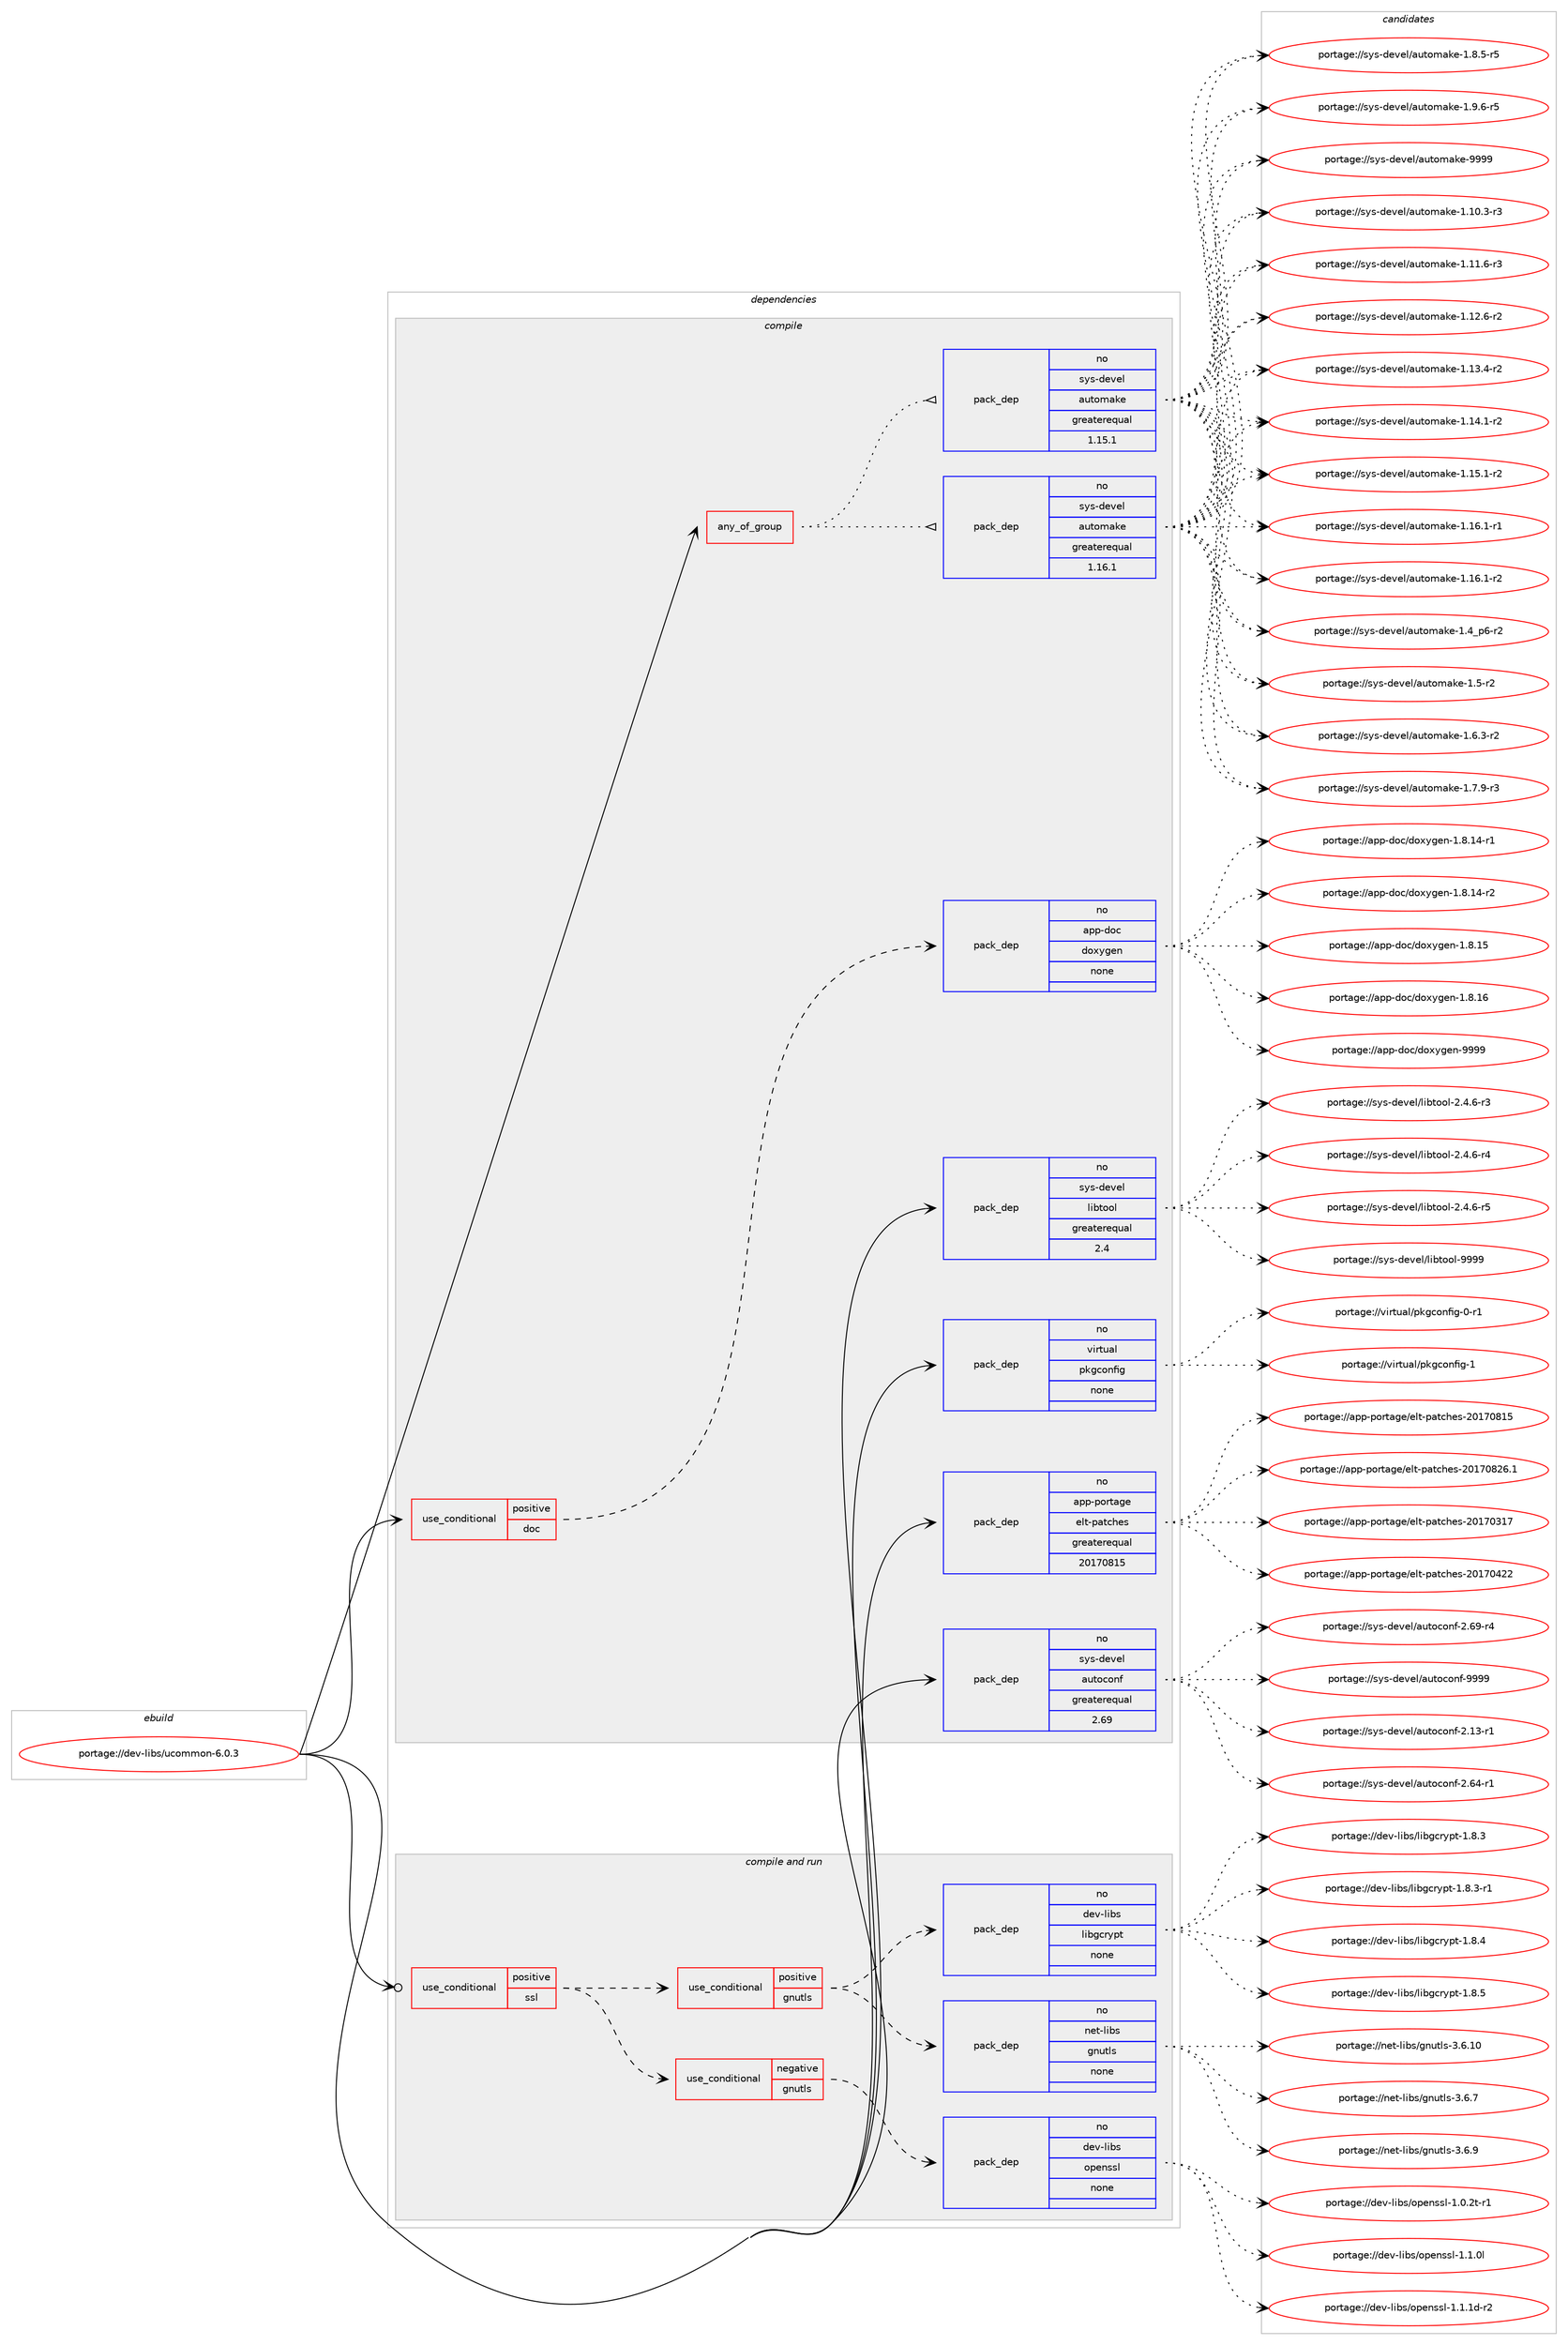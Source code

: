 digraph prolog {

# *************
# Graph options
# *************

newrank=true;
concentrate=true;
compound=true;
graph [rankdir=LR,fontname=Helvetica,fontsize=10,ranksep=1.5];#, ranksep=2.5, nodesep=0.2];
edge  [arrowhead=vee];
node  [fontname=Helvetica,fontsize=10];

# **********
# The ebuild
# **********

subgraph cluster_leftcol {
color=gray;
rank=same;
label=<<i>ebuild</i>>;
id [label="portage://dev-libs/ucommon-6.0.3", color=red, width=4, href="../dev-libs/ucommon-6.0.3.svg"];
}

# ****************
# The dependencies
# ****************

subgraph cluster_midcol {
color=gray;
label=<<i>dependencies</i>>;
subgraph cluster_compile {
fillcolor="#eeeeee";
style=filled;
label=<<i>compile</i>>;
subgraph any3059 {
dependency104140 [label=<<TABLE BORDER="0" CELLBORDER="1" CELLSPACING="0" CELLPADDING="4"><TR><TD CELLPADDING="10">any_of_group</TD></TR></TABLE>>, shape=none, color=red];subgraph pack79139 {
dependency104141 [label=<<TABLE BORDER="0" CELLBORDER="1" CELLSPACING="0" CELLPADDING="4" WIDTH="220"><TR><TD ROWSPAN="6" CELLPADDING="30">pack_dep</TD></TR><TR><TD WIDTH="110">no</TD></TR><TR><TD>sys-devel</TD></TR><TR><TD>automake</TD></TR><TR><TD>greaterequal</TD></TR><TR><TD>1.16.1</TD></TR></TABLE>>, shape=none, color=blue];
}
dependency104140:e -> dependency104141:w [weight=20,style="dotted",arrowhead="oinv"];
subgraph pack79140 {
dependency104142 [label=<<TABLE BORDER="0" CELLBORDER="1" CELLSPACING="0" CELLPADDING="4" WIDTH="220"><TR><TD ROWSPAN="6" CELLPADDING="30">pack_dep</TD></TR><TR><TD WIDTH="110">no</TD></TR><TR><TD>sys-devel</TD></TR><TR><TD>automake</TD></TR><TR><TD>greaterequal</TD></TR><TR><TD>1.15.1</TD></TR></TABLE>>, shape=none, color=blue];
}
dependency104140:e -> dependency104142:w [weight=20,style="dotted",arrowhead="oinv"];
}
id:e -> dependency104140:w [weight=20,style="solid",arrowhead="vee"];
subgraph cond21883 {
dependency104143 [label=<<TABLE BORDER="0" CELLBORDER="1" CELLSPACING="0" CELLPADDING="4"><TR><TD ROWSPAN="3" CELLPADDING="10">use_conditional</TD></TR><TR><TD>positive</TD></TR><TR><TD>doc</TD></TR></TABLE>>, shape=none, color=red];
subgraph pack79141 {
dependency104144 [label=<<TABLE BORDER="0" CELLBORDER="1" CELLSPACING="0" CELLPADDING="4" WIDTH="220"><TR><TD ROWSPAN="6" CELLPADDING="30">pack_dep</TD></TR><TR><TD WIDTH="110">no</TD></TR><TR><TD>app-doc</TD></TR><TR><TD>doxygen</TD></TR><TR><TD>none</TD></TR><TR><TD></TD></TR></TABLE>>, shape=none, color=blue];
}
dependency104143:e -> dependency104144:w [weight=20,style="dashed",arrowhead="vee"];
}
id:e -> dependency104143:w [weight=20,style="solid",arrowhead="vee"];
subgraph pack79142 {
dependency104145 [label=<<TABLE BORDER="0" CELLBORDER="1" CELLSPACING="0" CELLPADDING="4" WIDTH="220"><TR><TD ROWSPAN="6" CELLPADDING="30">pack_dep</TD></TR><TR><TD WIDTH="110">no</TD></TR><TR><TD>app-portage</TD></TR><TR><TD>elt-patches</TD></TR><TR><TD>greaterequal</TD></TR><TR><TD>20170815</TD></TR></TABLE>>, shape=none, color=blue];
}
id:e -> dependency104145:w [weight=20,style="solid",arrowhead="vee"];
subgraph pack79143 {
dependency104146 [label=<<TABLE BORDER="0" CELLBORDER="1" CELLSPACING="0" CELLPADDING="4" WIDTH="220"><TR><TD ROWSPAN="6" CELLPADDING="30">pack_dep</TD></TR><TR><TD WIDTH="110">no</TD></TR><TR><TD>sys-devel</TD></TR><TR><TD>autoconf</TD></TR><TR><TD>greaterequal</TD></TR><TR><TD>2.69</TD></TR></TABLE>>, shape=none, color=blue];
}
id:e -> dependency104146:w [weight=20,style="solid",arrowhead="vee"];
subgraph pack79144 {
dependency104147 [label=<<TABLE BORDER="0" CELLBORDER="1" CELLSPACING="0" CELLPADDING="4" WIDTH="220"><TR><TD ROWSPAN="6" CELLPADDING="30">pack_dep</TD></TR><TR><TD WIDTH="110">no</TD></TR><TR><TD>sys-devel</TD></TR><TR><TD>libtool</TD></TR><TR><TD>greaterequal</TD></TR><TR><TD>2.4</TD></TR></TABLE>>, shape=none, color=blue];
}
id:e -> dependency104147:w [weight=20,style="solid",arrowhead="vee"];
subgraph pack79145 {
dependency104148 [label=<<TABLE BORDER="0" CELLBORDER="1" CELLSPACING="0" CELLPADDING="4" WIDTH="220"><TR><TD ROWSPAN="6" CELLPADDING="30">pack_dep</TD></TR><TR><TD WIDTH="110">no</TD></TR><TR><TD>virtual</TD></TR><TR><TD>pkgconfig</TD></TR><TR><TD>none</TD></TR><TR><TD></TD></TR></TABLE>>, shape=none, color=blue];
}
id:e -> dependency104148:w [weight=20,style="solid",arrowhead="vee"];
}
subgraph cluster_compileandrun {
fillcolor="#eeeeee";
style=filled;
label=<<i>compile and run</i>>;
subgraph cond21884 {
dependency104149 [label=<<TABLE BORDER="0" CELLBORDER="1" CELLSPACING="0" CELLPADDING="4"><TR><TD ROWSPAN="3" CELLPADDING="10">use_conditional</TD></TR><TR><TD>positive</TD></TR><TR><TD>ssl</TD></TR></TABLE>>, shape=none, color=red];
subgraph cond21885 {
dependency104150 [label=<<TABLE BORDER="0" CELLBORDER="1" CELLSPACING="0" CELLPADDING="4"><TR><TD ROWSPAN="3" CELLPADDING="10">use_conditional</TD></TR><TR><TD>negative</TD></TR><TR><TD>gnutls</TD></TR></TABLE>>, shape=none, color=red];
subgraph pack79146 {
dependency104151 [label=<<TABLE BORDER="0" CELLBORDER="1" CELLSPACING="0" CELLPADDING="4" WIDTH="220"><TR><TD ROWSPAN="6" CELLPADDING="30">pack_dep</TD></TR><TR><TD WIDTH="110">no</TD></TR><TR><TD>dev-libs</TD></TR><TR><TD>openssl</TD></TR><TR><TD>none</TD></TR><TR><TD></TD></TR></TABLE>>, shape=none, color=blue];
}
dependency104150:e -> dependency104151:w [weight=20,style="dashed",arrowhead="vee"];
}
dependency104149:e -> dependency104150:w [weight=20,style="dashed",arrowhead="vee"];
subgraph cond21886 {
dependency104152 [label=<<TABLE BORDER="0" CELLBORDER="1" CELLSPACING="0" CELLPADDING="4"><TR><TD ROWSPAN="3" CELLPADDING="10">use_conditional</TD></TR><TR><TD>positive</TD></TR><TR><TD>gnutls</TD></TR></TABLE>>, shape=none, color=red];
subgraph pack79147 {
dependency104153 [label=<<TABLE BORDER="0" CELLBORDER="1" CELLSPACING="0" CELLPADDING="4" WIDTH="220"><TR><TD ROWSPAN="6" CELLPADDING="30">pack_dep</TD></TR><TR><TD WIDTH="110">no</TD></TR><TR><TD>net-libs</TD></TR><TR><TD>gnutls</TD></TR><TR><TD>none</TD></TR><TR><TD></TD></TR></TABLE>>, shape=none, color=blue];
}
dependency104152:e -> dependency104153:w [weight=20,style="dashed",arrowhead="vee"];
subgraph pack79148 {
dependency104154 [label=<<TABLE BORDER="0" CELLBORDER="1" CELLSPACING="0" CELLPADDING="4" WIDTH="220"><TR><TD ROWSPAN="6" CELLPADDING="30">pack_dep</TD></TR><TR><TD WIDTH="110">no</TD></TR><TR><TD>dev-libs</TD></TR><TR><TD>libgcrypt</TD></TR><TR><TD>none</TD></TR><TR><TD></TD></TR></TABLE>>, shape=none, color=blue];
}
dependency104152:e -> dependency104154:w [weight=20,style="dashed",arrowhead="vee"];
}
dependency104149:e -> dependency104152:w [weight=20,style="dashed",arrowhead="vee"];
}
id:e -> dependency104149:w [weight=20,style="solid",arrowhead="odotvee"];
}
subgraph cluster_run {
fillcolor="#eeeeee";
style=filled;
label=<<i>run</i>>;
}
}

# **************
# The candidates
# **************

subgraph cluster_choices {
rank=same;
color=gray;
label=<<i>candidates</i>>;

subgraph choice79139 {
color=black;
nodesep=1;
choiceportage11512111545100101118101108479711711611110997107101454946494846514511451 [label="portage://sys-devel/automake-1.10.3-r3", color=red, width=4,href="../sys-devel/automake-1.10.3-r3.svg"];
choiceportage11512111545100101118101108479711711611110997107101454946494946544511451 [label="portage://sys-devel/automake-1.11.6-r3", color=red, width=4,href="../sys-devel/automake-1.11.6-r3.svg"];
choiceportage11512111545100101118101108479711711611110997107101454946495046544511450 [label="portage://sys-devel/automake-1.12.6-r2", color=red, width=4,href="../sys-devel/automake-1.12.6-r2.svg"];
choiceportage11512111545100101118101108479711711611110997107101454946495146524511450 [label="portage://sys-devel/automake-1.13.4-r2", color=red, width=4,href="../sys-devel/automake-1.13.4-r2.svg"];
choiceportage11512111545100101118101108479711711611110997107101454946495246494511450 [label="portage://sys-devel/automake-1.14.1-r2", color=red, width=4,href="../sys-devel/automake-1.14.1-r2.svg"];
choiceportage11512111545100101118101108479711711611110997107101454946495346494511450 [label="portage://sys-devel/automake-1.15.1-r2", color=red, width=4,href="../sys-devel/automake-1.15.1-r2.svg"];
choiceportage11512111545100101118101108479711711611110997107101454946495446494511449 [label="portage://sys-devel/automake-1.16.1-r1", color=red, width=4,href="../sys-devel/automake-1.16.1-r1.svg"];
choiceportage11512111545100101118101108479711711611110997107101454946495446494511450 [label="portage://sys-devel/automake-1.16.1-r2", color=red, width=4,href="../sys-devel/automake-1.16.1-r2.svg"];
choiceportage115121115451001011181011084797117116111109971071014549465295112544511450 [label="portage://sys-devel/automake-1.4_p6-r2", color=red, width=4,href="../sys-devel/automake-1.4_p6-r2.svg"];
choiceportage11512111545100101118101108479711711611110997107101454946534511450 [label="portage://sys-devel/automake-1.5-r2", color=red, width=4,href="../sys-devel/automake-1.5-r2.svg"];
choiceportage115121115451001011181011084797117116111109971071014549465446514511450 [label="portage://sys-devel/automake-1.6.3-r2", color=red, width=4,href="../sys-devel/automake-1.6.3-r2.svg"];
choiceportage115121115451001011181011084797117116111109971071014549465546574511451 [label="portage://sys-devel/automake-1.7.9-r3", color=red, width=4,href="../sys-devel/automake-1.7.9-r3.svg"];
choiceportage115121115451001011181011084797117116111109971071014549465646534511453 [label="portage://sys-devel/automake-1.8.5-r5", color=red, width=4,href="../sys-devel/automake-1.8.5-r5.svg"];
choiceportage115121115451001011181011084797117116111109971071014549465746544511453 [label="portage://sys-devel/automake-1.9.6-r5", color=red, width=4,href="../sys-devel/automake-1.9.6-r5.svg"];
choiceportage115121115451001011181011084797117116111109971071014557575757 [label="portage://sys-devel/automake-9999", color=red, width=4,href="../sys-devel/automake-9999.svg"];
dependency104141:e -> choiceportage11512111545100101118101108479711711611110997107101454946494846514511451:w [style=dotted,weight="100"];
dependency104141:e -> choiceportage11512111545100101118101108479711711611110997107101454946494946544511451:w [style=dotted,weight="100"];
dependency104141:e -> choiceportage11512111545100101118101108479711711611110997107101454946495046544511450:w [style=dotted,weight="100"];
dependency104141:e -> choiceportage11512111545100101118101108479711711611110997107101454946495146524511450:w [style=dotted,weight="100"];
dependency104141:e -> choiceportage11512111545100101118101108479711711611110997107101454946495246494511450:w [style=dotted,weight="100"];
dependency104141:e -> choiceportage11512111545100101118101108479711711611110997107101454946495346494511450:w [style=dotted,weight="100"];
dependency104141:e -> choiceportage11512111545100101118101108479711711611110997107101454946495446494511449:w [style=dotted,weight="100"];
dependency104141:e -> choiceportage11512111545100101118101108479711711611110997107101454946495446494511450:w [style=dotted,weight="100"];
dependency104141:e -> choiceportage115121115451001011181011084797117116111109971071014549465295112544511450:w [style=dotted,weight="100"];
dependency104141:e -> choiceportage11512111545100101118101108479711711611110997107101454946534511450:w [style=dotted,weight="100"];
dependency104141:e -> choiceportage115121115451001011181011084797117116111109971071014549465446514511450:w [style=dotted,weight="100"];
dependency104141:e -> choiceportage115121115451001011181011084797117116111109971071014549465546574511451:w [style=dotted,weight="100"];
dependency104141:e -> choiceportage115121115451001011181011084797117116111109971071014549465646534511453:w [style=dotted,weight="100"];
dependency104141:e -> choiceportage115121115451001011181011084797117116111109971071014549465746544511453:w [style=dotted,weight="100"];
dependency104141:e -> choiceportage115121115451001011181011084797117116111109971071014557575757:w [style=dotted,weight="100"];
}
subgraph choice79140 {
color=black;
nodesep=1;
choiceportage11512111545100101118101108479711711611110997107101454946494846514511451 [label="portage://sys-devel/automake-1.10.3-r3", color=red, width=4,href="../sys-devel/automake-1.10.3-r3.svg"];
choiceportage11512111545100101118101108479711711611110997107101454946494946544511451 [label="portage://sys-devel/automake-1.11.6-r3", color=red, width=4,href="../sys-devel/automake-1.11.6-r3.svg"];
choiceportage11512111545100101118101108479711711611110997107101454946495046544511450 [label="portage://sys-devel/automake-1.12.6-r2", color=red, width=4,href="../sys-devel/automake-1.12.6-r2.svg"];
choiceportage11512111545100101118101108479711711611110997107101454946495146524511450 [label="portage://sys-devel/automake-1.13.4-r2", color=red, width=4,href="../sys-devel/automake-1.13.4-r2.svg"];
choiceportage11512111545100101118101108479711711611110997107101454946495246494511450 [label="portage://sys-devel/automake-1.14.1-r2", color=red, width=4,href="../sys-devel/automake-1.14.1-r2.svg"];
choiceportage11512111545100101118101108479711711611110997107101454946495346494511450 [label="portage://sys-devel/automake-1.15.1-r2", color=red, width=4,href="../sys-devel/automake-1.15.1-r2.svg"];
choiceportage11512111545100101118101108479711711611110997107101454946495446494511449 [label="portage://sys-devel/automake-1.16.1-r1", color=red, width=4,href="../sys-devel/automake-1.16.1-r1.svg"];
choiceportage11512111545100101118101108479711711611110997107101454946495446494511450 [label="portage://sys-devel/automake-1.16.1-r2", color=red, width=4,href="../sys-devel/automake-1.16.1-r2.svg"];
choiceportage115121115451001011181011084797117116111109971071014549465295112544511450 [label="portage://sys-devel/automake-1.4_p6-r2", color=red, width=4,href="../sys-devel/automake-1.4_p6-r2.svg"];
choiceportage11512111545100101118101108479711711611110997107101454946534511450 [label="portage://sys-devel/automake-1.5-r2", color=red, width=4,href="../sys-devel/automake-1.5-r2.svg"];
choiceportage115121115451001011181011084797117116111109971071014549465446514511450 [label="portage://sys-devel/automake-1.6.3-r2", color=red, width=4,href="../sys-devel/automake-1.6.3-r2.svg"];
choiceportage115121115451001011181011084797117116111109971071014549465546574511451 [label="portage://sys-devel/automake-1.7.9-r3", color=red, width=4,href="../sys-devel/automake-1.7.9-r3.svg"];
choiceportage115121115451001011181011084797117116111109971071014549465646534511453 [label="portage://sys-devel/automake-1.8.5-r5", color=red, width=4,href="../sys-devel/automake-1.8.5-r5.svg"];
choiceportage115121115451001011181011084797117116111109971071014549465746544511453 [label="portage://sys-devel/automake-1.9.6-r5", color=red, width=4,href="../sys-devel/automake-1.9.6-r5.svg"];
choiceportage115121115451001011181011084797117116111109971071014557575757 [label="portage://sys-devel/automake-9999", color=red, width=4,href="../sys-devel/automake-9999.svg"];
dependency104142:e -> choiceportage11512111545100101118101108479711711611110997107101454946494846514511451:w [style=dotted,weight="100"];
dependency104142:e -> choiceportage11512111545100101118101108479711711611110997107101454946494946544511451:w [style=dotted,weight="100"];
dependency104142:e -> choiceportage11512111545100101118101108479711711611110997107101454946495046544511450:w [style=dotted,weight="100"];
dependency104142:e -> choiceportage11512111545100101118101108479711711611110997107101454946495146524511450:w [style=dotted,weight="100"];
dependency104142:e -> choiceportage11512111545100101118101108479711711611110997107101454946495246494511450:w [style=dotted,weight="100"];
dependency104142:e -> choiceportage11512111545100101118101108479711711611110997107101454946495346494511450:w [style=dotted,weight="100"];
dependency104142:e -> choiceportage11512111545100101118101108479711711611110997107101454946495446494511449:w [style=dotted,weight="100"];
dependency104142:e -> choiceportage11512111545100101118101108479711711611110997107101454946495446494511450:w [style=dotted,weight="100"];
dependency104142:e -> choiceportage115121115451001011181011084797117116111109971071014549465295112544511450:w [style=dotted,weight="100"];
dependency104142:e -> choiceportage11512111545100101118101108479711711611110997107101454946534511450:w [style=dotted,weight="100"];
dependency104142:e -> choiceportage115121115451001011181011084797117116111109971071014549465446514511450:w [style=dotted,weight="100"];
dependency104142:e -> choiceportage115121115451001011181011084797117116111109971071014549465546574511451:w [style=dotted,weight="100"];
dependency104142:e -> choiceportage115121115451001011181011084797117116111109971071014549465646534511453:w [style=dotted,weight="100"];
dependency104142:e -> choiceportage115121115451001011181011084797117116111109971071014549465746544511453:w [style=dotted,weight="100"];
dependency104142:e -> choiceportage115121115451001011181011084797117116111109971071014557575757:w [style=dotted,weight="100"];
}
subgraph choice79141 {
color=black;
nodesep=1;
choiceportage97112112451001119947100111120121103101110454946564649524511449 [label="portage://app-doc/doxygen-1.8.14-r1", color=red, width=4,href="../app-doc/doxygen-1.8.14-r1.svg"];
choiceportage97112112451001119947100111120121103101110454946564649524511450 [label="portage://app-doc/doxygen-1.8.14-r2", color=red, width=4,href="../app-doc/doxygen-1.8.14-r2.svg"];
choiceportage9711211245100111994710011112012110310111045494656464953 [label="portage://app-doc/doxygen-1.8.15", color=red, width=4,href="../app-doc/doxygen-1.8.15.svg"];
choiceportage9711211245100111994710011112012110310111045494656464954 [label="portage://app-doc/doxygen-1.8.16", color=red, width=4,href="../app-doc/doxygen-1.8.16.svg"];
choiceportage971121124510011199471001111201211031011104557575757 [label="portage://app-doc/doxygen-9999", color=red, width=4,href="../app-doc/doxygen-9999.svg"];
dependency104144:e -> choiceportage97112112451001119947100111120121103101110454946564649524511449:w [style=dotted,weight="100"];
dependency104144:e -> choiceportage97112112451001119947100111120121103101110454946564649524511450:w [style=dotted,weight="100"];
dependency104144:e -> choiceportage9711211245100111994710011112012110310111045494656464953:w [style=dotted,weight="100"];
dependency104144:e -> choiceportage9711211245100111994710011112012110310111045494656464954:w [style=dotted,weight="100"];
dependency104144:e -> choiceportage971121124510011199471001111201211031011104557575757:w [style=dotted,weight="100"];
}
subgraph choice79142 {
color=black;
nodesep=1;
choiceportage97112112451121111141169710310147101108116451129711699104101115455048495548514955 [label="portage://app-portage/elt-patches-20170317", color=red, width=4,href="../app-portage/elt-patches-20170317.svg"];
choiceportage97112112451121111141169710310147101108116451129711699104101115455048495548525050 [label="portage://app-portage/elt-patches-20170422", color=red, width=4,href="../app-portage/elt-patches-20170422.svg"];
choiceportage97112112451121111141169710310147101108116451129711699104101115455048495548564953 [label="portage://app-portage/elt-patches-20170815", color=red, width=4,href="../app-portage/elt-patches-20170815.svg"];
choiceportage971121124511211111411697103101471011081164511297116991041011154550484955485650544649 [label="portage://app-portage/elt-patches-20170826.1", color=red, width=4,href="../app-portage/elt-patches-20170826.1.svg"];
dependency104145:e -> choiceportage97112112451121111141169710310147101108116451129711699104101115455048495548514955:w [style=dotted,weight="100"];
dependency104145:e -> choiceportage97112112451121111141169710310147101108116451129711699104101115455048495548525050:w [style=dotted,weight="100"];
dependency104145:e -> choiceportage97112112451121111141169710310147101108116451129711699104101115455048495548564953:w [style=dotted,weight="100"];
dependency104145:e -> choiceportage971121124511211111411697103101471011081164511297116991041011154550484955485650544649:w [style=dotted,weight="100"];
}
subgraph choice79143 {
color=black;
nodesep=1;
choiceportage1151211154510010111810110847971171161119911111010245504649514511449 [label="portage://sys-devel/autoconf-2.13-r1", color=red, width=4,href="../sys-devel/autoconf-2.13-r1.svg"];
choiceportage1151211154510010111810110847971171161119911111010245504654524511449 [label="portage://sys-devel/autoconf-2.64-r1", color=red, width=4,href="../sys-devel/autoconf-2.64-r1.svg"];
choiceportage1151211154510010111810110847971171161119911111010245504654574511452 [label="portage://sys-devel/autoconf-2.69-r4", color=red, width=4,href="../sys-devel/autoconf-2.69-r4.svg"];
choiceportage115121115451001011181011084797117116111991111101024557575757 [label="portage://sys-devel/autoconf-9999", color=red, width=4,href="../sys-devel/autoconf-9999.svg"];
dependency104146:e -> choiceportage1151211154510010111810110847971171161119911111010245504649514511449:w [style=dotted,weight="100"];
dependency104146:e -> choiceportage1151211154510010111810110847971171161119911111010245504654524511449:w [style=dotted,weight="100"];
dependency104146:e -> choiceportage1151211154510010111810110847971171161119911111010245504654574511452:w [style=dotted,weight="100"];
dependency104146:e -> choiceportage115121115451001011181011084797117116111991111101024557575757:w [style=dotted,weight="100"];
}
subgraph choice79144 {
color=black;
nodesep=1;
choiceportage1151211154510010111810110847108105981161111111084550465246544511451 [label="portage://sys-devel/libtool-2.4.6-r3", color=red, width=4,href="../sys-devel/libtool-2.4.6-r3.svg"];
choiceportage1151211154510010111810110847108105981161111111084550465246544511452 [label="portage://sys-devel/libtool-2.4.6-r4", color=red, width=4,href="../sys-devel/libtool-2.4.6-r4.svg"];
choiceportage1151211154510010111810110847108105981161111111084550465246544511453 [label="portage://sys-devel/libtool-2.4.6-r5", color=red, width=4,href="../sys-devel/libtool-2.4.6-r5.svg"];
choiceportage1151211154510010111810110847108105981161111111084557575757 [label="portage://sys-devel/libtool-9999", color=red, width=4,href="../sys-devel/libtool-9999.svg"];
dependency104147:e -> choiceportage1151211154510010111810110847108105981161111111084550465246544511451:w [style=dotted,weight="100"];
dependency104147:e -> choiceportage1151211154510010111810110847108105981161111111084550465246544511452:w [style=dotted,weight="100"];
dependency104147:e -> choiceportage1151211154510010111810110847108105981161111111084550465246544511453:w [style=dotted,weight="100"];
dependency104147:e -> choiceportage1151211154510010111810110847108105981161111111084557575757:w [style=dotted,weight="100"];
}
subgraph choice79145 {
color=black;
nodesep=1;
choiceportage11810511411611797108471121071039911111010210510345484511449 [label="portage://virtual/pkgconfig-0-r1", color=red, width=4,href="../virtual/pkgconfig-0-r1.svg"];
choiceportage1181051141161179710847112107103991111101021051034549 [label="portage://virtual/pkgconfig-1", color=red, width=4,href="../virtual/pkgconfig-1.svg"];
dependency104148:e -> choiceportage11810511411611797108471121071039911111010210510345484511449:w [style=dotted,weight="100"];
dependency104148:e -> choiceportage1181051141161179710847112107103991111101021051034549:w [style=dotted,weight="100"];
}
subgraph choice79146 {
color=black;
nodesep=1;
choiceportage1001011184510810598115471111121011101151151084549464846501164511449 [label="portage://dev-libs/openssl-1.0.2t-r1", color=red, width=4,href="../dev-libs/openssl-1.0.2t-r1.svg"];
choiceportage100101118451081059811547111112101110115115108454946494648108 [label="portage://dev-libs/openssl-1.1.0l", color=red, width=4,href="../dev-libs/openssl-1.1.0l.svg"];
choiceportage1001011184510810598115471111121011101151151084549464946491004511450 [label="portage://dev-libs/openssl-1.1.1d-r2", color=red, width=4,href="../dev-libs/openssl-1.1.1d-r2.svg"];
dependency104151:e -> choiceportage1001011184510810598115471111121011101151151084549464846501164511449:w [style=dotted,weight="100"];
dependency104151:e -> choiceportage100101118451081059811547111112101110115115108454946494648108:w [style=dotted,weight="100"];
dependency104151:e -> choiceportage1001011184510810598115471111121011101151151084549464946491004511450:w [style=dotted,weight="100"];
}
subgraph choice79147 {
color=black;
nodesep=1;
choiceportage11010111645108105981154710311011711610811545514654464948 [label="portage://net-libs/gnutls-3.6.10", color=red, width=4,href="../net-libs/gnutls-3.6.10.svg"];
choiceportage110101116451081059811547103110117116108115455146544655 [label="portage://net-libs/gnutls-3.6.7", color=red, width=4,href="../net-libs/gnutls-3.6.7.svg"];
choiceportage110101116451081059811547103110117116108115455146544657 [label="portage://net-libs/gnutls-3.6.9", color=red, width=4,href="../net-libs/gnutls-3.6.9.svg"];
dependency104153:e -> choiceportage11010111645108105981154710311011711610811545514654464948:w [style=dotted,weight="100"];
dependency104153:e -> choiceportage110101116451081059811547103110117116108115455146544655:w [style=dotted,weight="100"];
dependency104153:e -> choiceportage110101116451081059811547103110117116108115455146544657:w [style=dotted,weight="100"];
}
subgraph choice79148 {
color=black;
nodesep=1;
choiceportage1001011184510810598115471081059810399114121112116454946564651 [label="portage://dev-libs/libgcrypt-1.8.3", color=red, width=4,href="../dev-libs/libgcrypt-1.8.3.svg"];
choiceportage10010111845108105981154710810598103991141211121164549465646514511449 [label="portage://dev-libs/libgcrypt-1.8.3-r1", color=red, width=4,href="../dev-libs/libgcrypt-1.8.3-r1.svg"];
choiceportage1001011184510810598115471081059810399114121112116454946564652 [label="portage://dev-libs/libgcrypt-1.8.4", color=red, width=4,href="../dev-libs/libgcrypt-1.8.4.svg"];
choiceportage1001011184510810598115471081059810399114121112116454946564653 [label="portage://dev-libs/libgcrypt-1.8.5", color=red, width=4,href="../dev-libs/libgcrypt-1.8.5.svg"];
dependency104154:e -> choiceportage1001011184510810598115471081059810399114121112116454946564651:w [style=dotted,weight="100"];
dependency104154:e -> choiceportage10010111845108105981154710810598103991141211121164549465646514511449:w [style=dotted,weight="100"];
dependency104154:e -> choiceportage1001011184510810598115471081059810399114121112116454946564652:w [style=dotted,weight="100"];
dependency104154:e -> choiceportage1001011184510810598115471081059810399114121112116454946564653:w [style=dotted,weight="100"];
}
}

}
